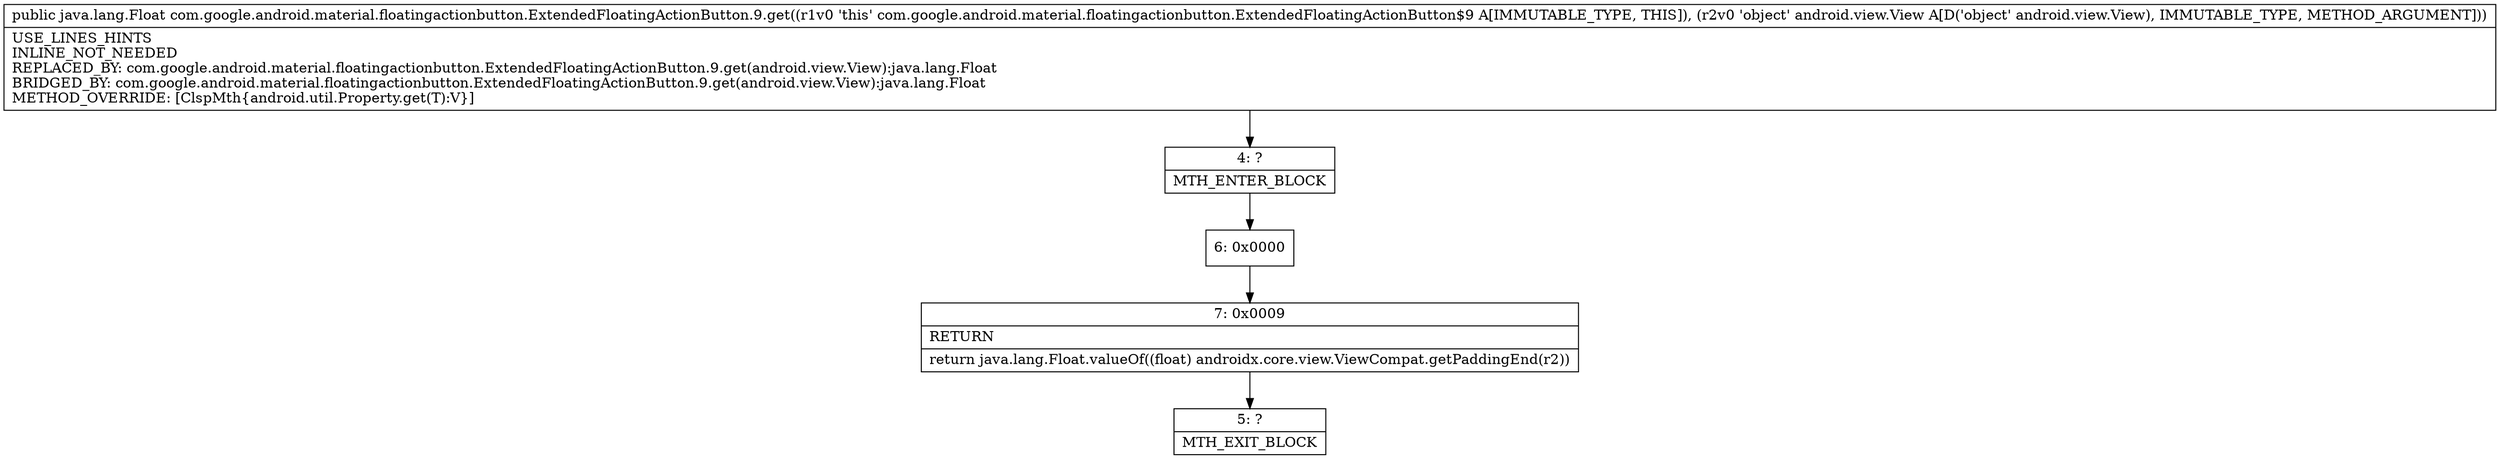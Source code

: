 digraph "CFG forcom.google.android.material.floatingactionbutton.ExtendedFloatingActionButton.9.get(Landroid\/view\/View;)Ljava\/lang\/Float;" {
Node_4 [shape=record,label="{4\:\ ?|MTH_ENTER_BLOCK\l}"];
Node_6 [shape=record,label="{6\:\ 0x0000}"];
Node_7 [shape=record,label="{7\:\ 0x0009|RETURN\l|return java.lang.Float.valueOf((float) androidx.core.view.ViewCompat.getPaddingEnd(r2))\l}"];
Node_5 [shape=record,label="{5\:\ ?|MTH_EXIT_BLOCK\l}"];
MethodNode[shape=record,label="{public java.lang.Float com.google.android.material.floatingactionbutton.ExtendedFloatingActionButton.9.get((r1v0 'this' com.google.android.material.floatingactionbutton.ExtendedFloatingActionButton$9 A[IMMUTABLE_TYPE, THIS]), (r2v0 'object' android.view.View A[D('object' android.view.View), IMMUTABLE_TYPE, METHOD_ARGUMENT]))  | USE_LINES_HINTS\lINLINE_NOT_NEEDED\lREPLACED_BY: com.google.android.material.floatingactionbutton.ExtendedFloatingActionButton.9.get(android.view.View):java.lang.Float\lBRIDGED_BY: com.google.android.material.floatingactionbutton.ExtendedFloatingActionButton.9.get(android.view.View):java.lang.Float\lMETHOD_OVERRIDE: [ClspMth\{android.util.Property.get(T):V\}]\l}"];
MethodNode -> Node_4;Node_4 -> Node_6;
Node_6 -> Node_7;
Node_7 -> Node_5;
}

